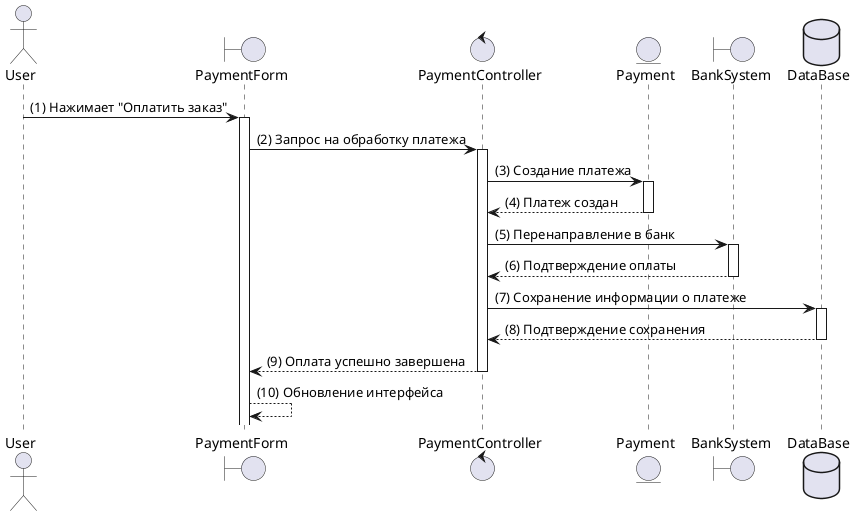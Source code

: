 @startuml
actor User
boundary PaymentForm
control PaymentController
entity Payment
boundary BankSystem
database DataBase

User -> PaymentForm : (1) Нажимает "Оплатить заказ"
activate PaymentForm

PaymentForm -> PaymentController : (2) Запрос на обработку платежа
activate PaymentController

PaymentController -> Payment : (3) Создание платежа
activate Payment

Payment --> PaymentController : (4) Платеж создан
deactivate Payment

PaymentController -> BankSystem : (5) Перенаправление в банк
activate BankSystem

BankSystem --> PaymentController : (6) Подтверждение оплаты
deactivate BankSystem

PaymentController -> DataBase : (7) Сохранение информации о платеже
activate DataBase

DataBase --> PaymentController : (8) Подтверждение сохранения
deactivate DataBase

PaymentController --> PaymentForm : (9) Оплата успешно завершена
deactivate PaymentController

PaymentForm --> PaymentForm : (10) Обновление интерфейса

@enduml
